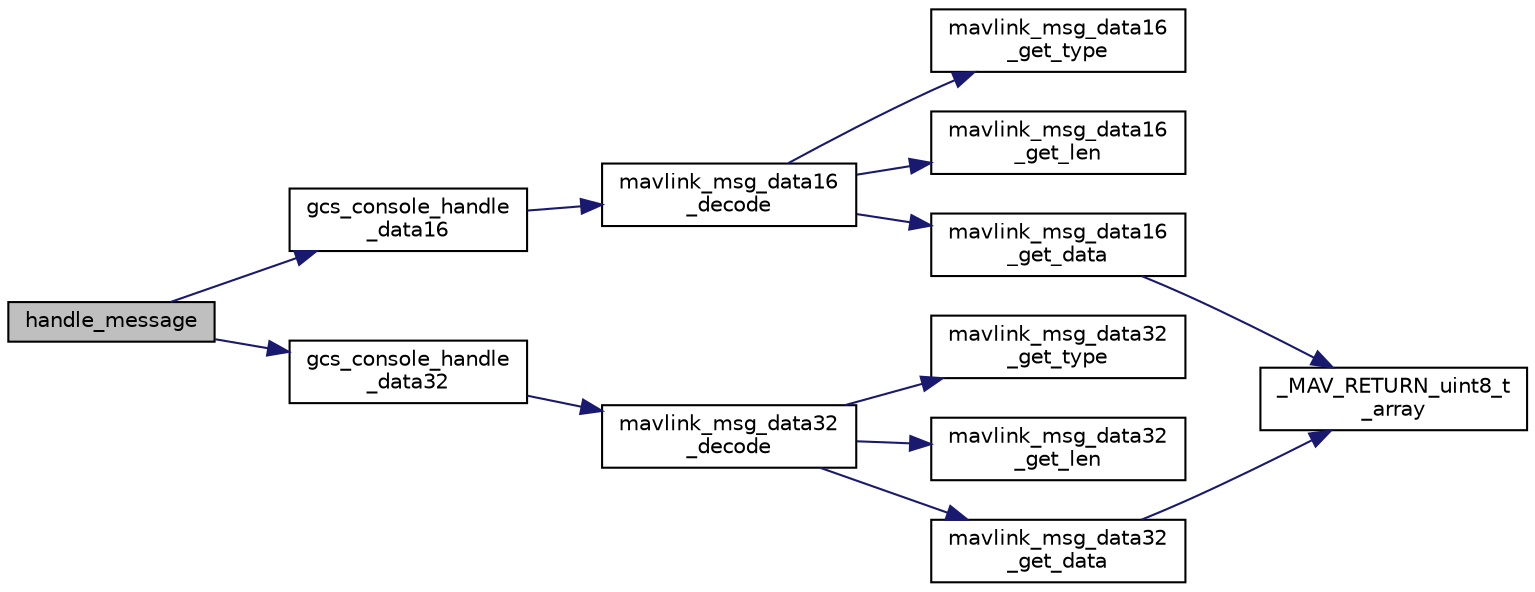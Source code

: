 digraph "handle_message"
{
 // INTERACTIVE_SVG=YES
  edge [fontname="Helvetica",fontsize="10",labelfontname="Helvetica",labelfontsize="10"];
  node [fontname="Helvetica",fontsize="10",shape=record];
  rankdir="LR";
  Node1 [label="handle_message",height=0.2,width=0.4,color="black", fillcolor="grey75", style="filled" fontcolor="black"];
  Node1 -> Node2 [color="midnightblue",fontsize="10",style="solid",fontname="Helvetica"];
  Node2 [label="gcs_console_handle\l_data16",height=0.2,width=0.4,color="black", fillcolor="white", style="filled",URL="$GCS__Console_8cpp.html#a3a5227d5bb6602cf76f5bb4f2689724e"];
  Node2 -> Node3 [color="midnightblue",fontsize="10",style="solid",fontname="Helvetica"];
  Node3 [label="mavlink_msg_data16\l_decode",height=0.2,width=0.4,color="black", fillcolor="white", style="filled",URL="$mavlink__msg__data16_8h.html#a959ffbaae72e58055efeacf684fd6605",tooltip="Decode a data16 message into a struct. "];
  Node3 -> Node4 [color="midnightblue",fontsize="10",style="solid",fontname="Helvetica"];
  Node4 [label="mavlink_msg_data16\l_get_type",height=0.2,width=0.4,color="black", fillcolor="white", style="filled",URL="$mavlink__msg__data16_8h.html#aa1f47c3f0244e9feaed0bc9df065057f",tooltip="Send a data16 message. "];
  Node3 -> Node5 [color="midnightblue",fontsize="10",style="solid",fontname="Helvetica"];
  Node5 [label="mavlink_msg_data16\l_get_len",height=0.2,width=0.4,color="black", fillcolor="white", style="filled",URL="$mavlink__msg__data16_8h.html#a053e7dfeecb2454ac50b3771284339de",tooltip="Get field len from data16 message. "];
  Node3 -> Node6 [color="midnightblue",fontsize="10",style="solid",fontname="Helvetica"];
  Node6 [label="mavlink_msg_data16\l_get_data",height=0.2,width=0.4,color="black", fillcolor="white", style="filled",URL="$mavlink__msg__data16_8h.html#a8edf3995092ef99f907bc322c5812f5a",tooltip="Get field data from data16 message. "];
  Node6 -> Node7 [color="midnightblue",fontsize="10",style="solid",fontname="Helvetica"];
  Node7 [label="_MAV_RETURN_uint8_t\l_array",height=0.2,width=0.4,color="black", fillcolor="white", style="filled",URL="$v0_89_2protocol_8h.html#a0577ed5da38b4eed5472e27dc94026c3"];
  Node1 -> Node8 [color="midnightblue",fontsize="10",style="solid",fontname="Helvetica"];
  Node8 [label="gcs_console_handle\l_data32",height=0.2,width=0.4,color="black", fillcolor="white", style="filled",URL="$GCS__Console_8cpp.html#a435926f6c3cc44d4b92bc7c021d6b94d"];
  Node8 -> Node9 [color="midnightblue",fontsize="10",style="solid",fontname="Helvetica"];
  Node9 [label="mavlink_msg_data32\l_decode",height=0.2,width=0.4,color="black", fillcolor="white", style="filled",URL="$mavlink__msg__data32_8h.html#a823bdc8c2d3f7b67fc5aad141d565680",tooltip="Decode a data32 message into a struct. "];
  Node9 -> Node10 [color="midnightblue",fontsize="10",style="solid",fontname="Helvetica"];
  Node10 [label="mavlink_msg_data32\l_get_type",height=0.2,width=0.4,color="black", fillcolor="white", style="filled",URL="$mavlink__msg__data32_8h.html#a7b53104f75efbf1544af5e269a3dd547",tooltip="Send a data32 message. "];
  Node9 -> Node11 [color="midnightblue",fontsize="10",style="solid",fontname="Helvetica"];
  Node11 [label="mavlink_msg_data32\l_get_len",height=0.2,width=0.4,color="black", fillcolor="white", style="filled",URL="$mavlink__msg__data32_8h.html#a38fea47cfa9a383a7b15379e504decd1",tooltip="Get field len from data32 message. "];
  Node9 -> Node12 [color="midnightblue",fontsize="10",style="solid",fontname="Helvetica"];
  Node12 [label="mavlink_msg_data32\l_get_data",height=0.2,width=0.4,color="black", fillcolor="white", style="filled",URL="$mavlink__msg__data32_8h.html#a5e5c5cd756d0594be37cd9b12bec60a8",tooltip="Get field data from data32 message. "];
  Node12 -> Node7 [color="midnightblue",fontsize="10",style="solid",fontname="Helvetica"];
}
